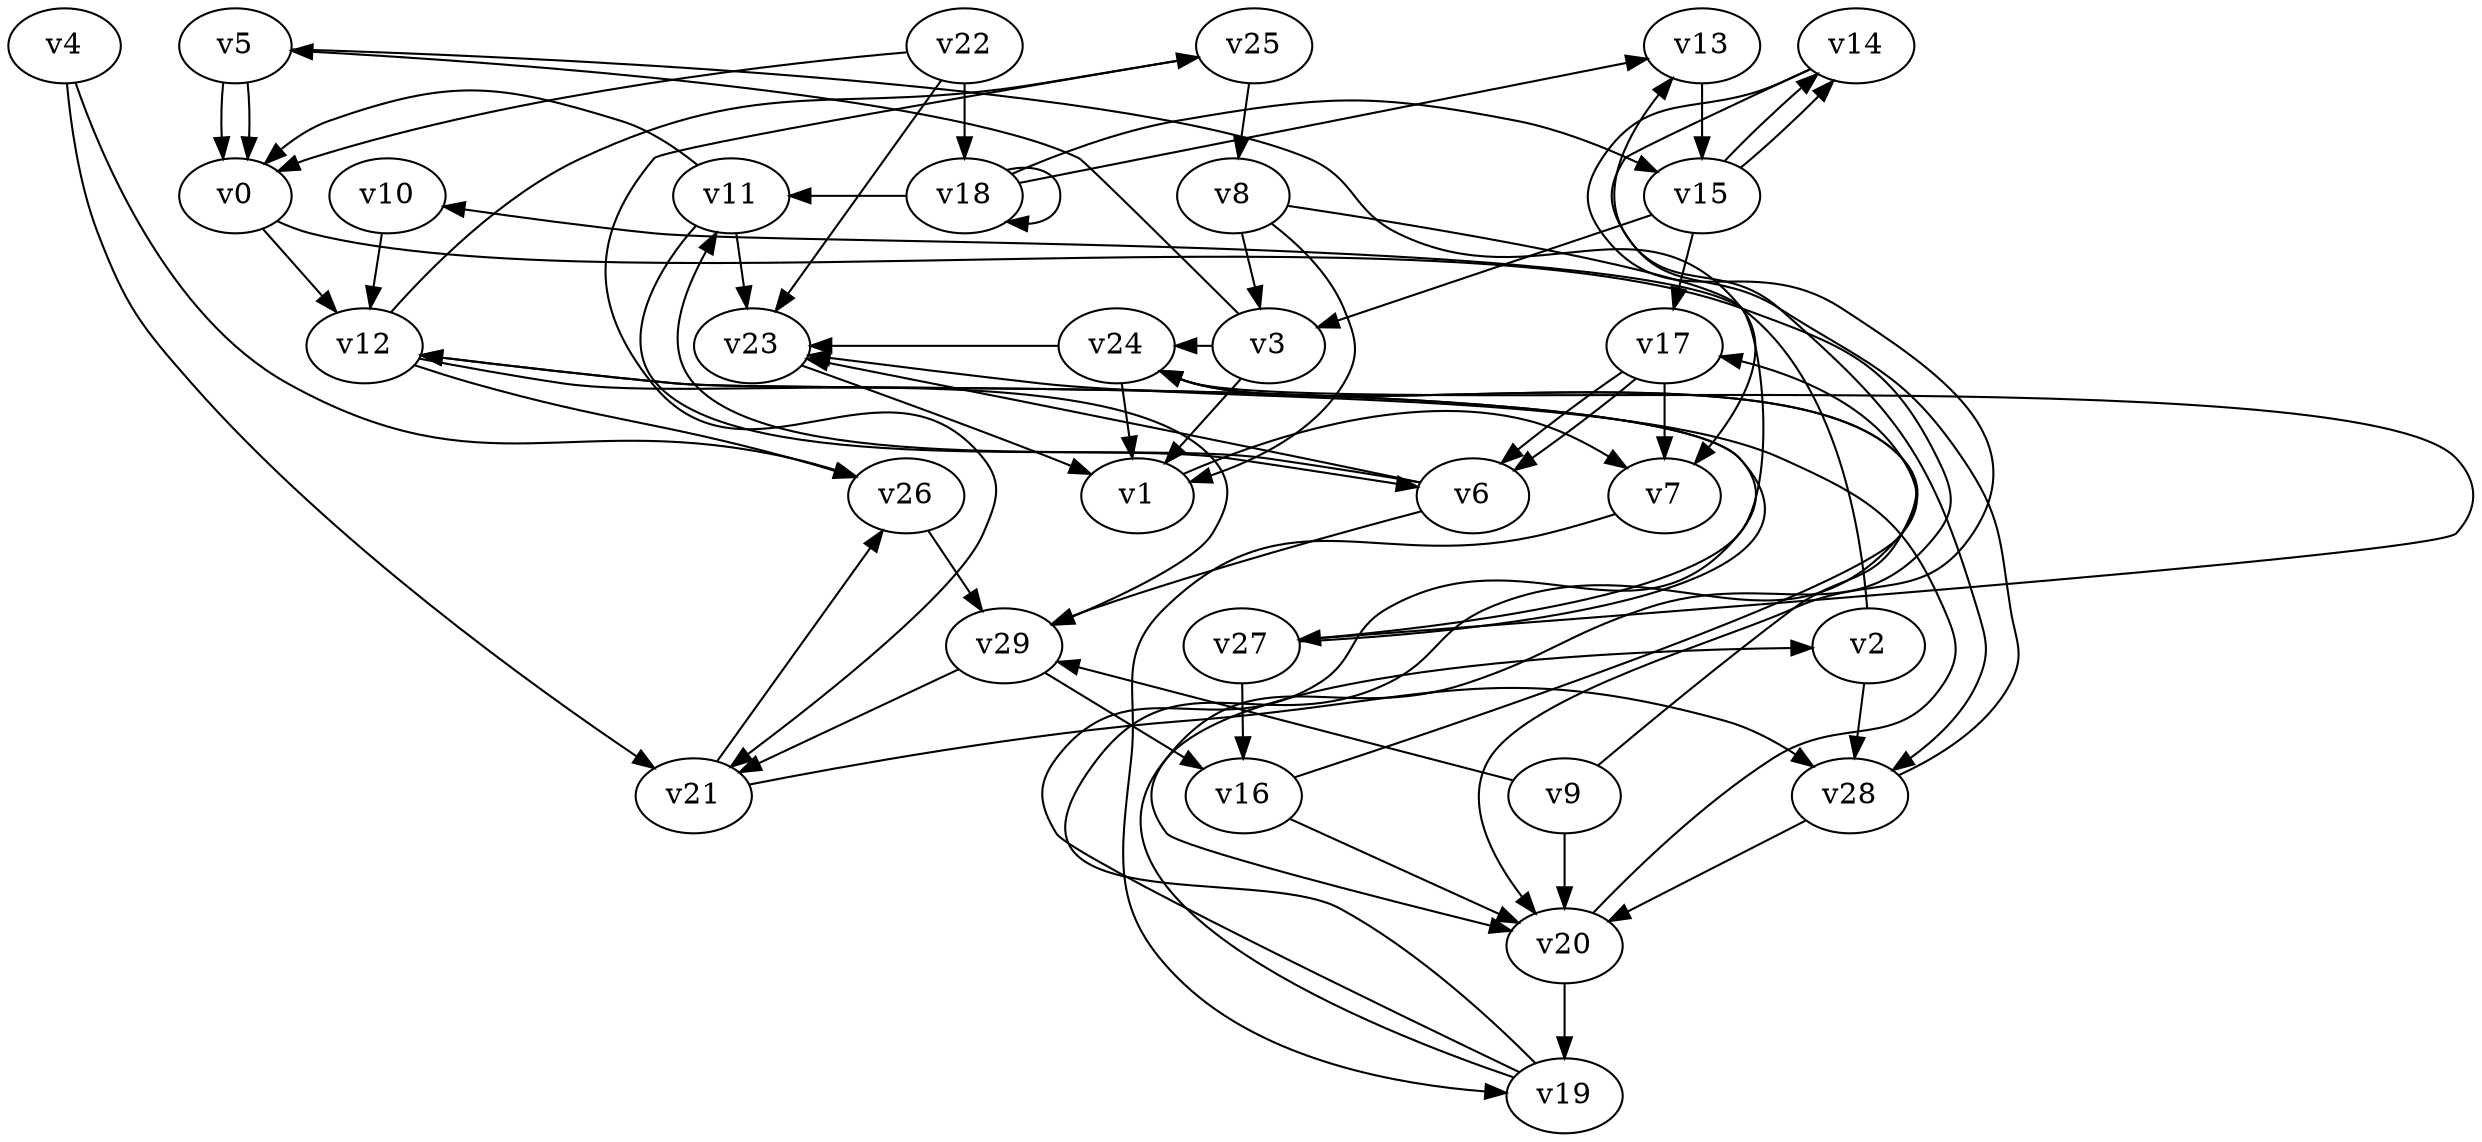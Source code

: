 // Benchmark game 31 - 30 vertices
digraph G {
    v0 [name="v0", player=0];
    v1 [name="v1", player=1];
    v2 [name="v2", player=1, target=1];
    v3 [name="v3", player=0];
    v4 [name="v4", player=0];
    v5 [name="v5", player=0, target=1];
    v6 [name="v6", player=0];
    v7 [name="v7", player=0];
    v8 [name="v8", player=1];
    v9 [name="v9", player=0];
    v10 [name="v10", player=1];
    v11 [name="v11", player=1];
    v12 [name="v12", player=1];
    v13 [name="v13", player=0, target=1];
    v14 [name="v14", player=0];
    v15 [name="v15", player=1];
    v16 [name="v16", player=0, target=1];
    v17 [name="v17", player=1];
    v18 [name="v18", player=1];
    v19 [name="v19", player=0];
    v20 [name="v20", player=0];
    v21 [name="v21", player=0];
    v22 [name="v22", player=1];
    v23 [name="v23", player=0];
    v24 [name="v24", player=1];
    v25 [name="v25", player=1, target=1];
    v26 [name="v26", player=1];
    v27 [name="v27", player=0];
    v28 [name="v28", player=1];
    v29 [name="v29", player=0];

    v0 -> v12;
    v1 -> v7 [constraint="time <= 15"];
    v2 -> v10 [constraint="time == 6"];
    v3 -> v24 [constraint="time % 5 == 4"];
    v4 -> v26 [constraint="time >= 11"];
    v5 -> v0;
    v6 -> v11 [constraint="time == 20"];
    v7 -> v19 [constraint="time <= 12"];
    v8 -> v1 [constraint="time % 4 == 3"];
    v9 -> v29 [constraint="time >= 2"];
    v10 -> v12;
    v11 -> v23;
    v12 -> v29 [constraint="time % 4 == 3"];
    v13 -> v15;
    v14 -> v28 [constraint="time % 4 == 0"];
    v15 -> v3;
    v16 -> v24 [constraint="time % 2 == 0"];
    v17 -> v6 [constraint="time % 3 == 2"];
    v18 -> v13 [constraint="time >= 4"];
    v19 -> v17 [constraint="time >= 15"];
    v20 -> v23 [constraint="time >= 11"];
    v21 -> v26 [constraint="time <= 9"];
    v22 -> v0 [constraint="time == 10"];
    v23 -> v1;
    v24 -> v1;
    v25 -> v8 [constraint="time % 6 == 1"];
    v26 -> v29;
    v27 -> v12 [constraint="time == 12"];
    v28 -> v13 [constraint="time == 12"];
    v29 -> v21;
    v0 -> v20 [constraint="time >= 2"];
    v24 -> v23 [constraint="time % 2 == 1"];
    v29 -> v16;
    v25 -> v21 [constraint="time == 2"];
    v9 -> v24 [constraint="time <= 17"];
    v12 -> v26 [constraint="time % 5 == 1"];
    v17 -> v7;
    v12 -> v25 [constraint="time >= 9"];
    v9 -> v20;
    v21 -> v28 [constraint="time <= 25"];
    v11 -> v0 [constraint="time % 6 == 1"];
    v3 -> v1;
    v19 -> v12 [constraint="time % 2 == 1"];
    v6 -> v23 [constraint="time >= 12"];
    v11 -> v6 [constraint="time == 20"];
    v27 -> v16;
    v5 -> v7 [constraint="time % 4 == 1"];
    v3 -> v5 [constraint="time % 6 == 0"];
    v27 -> v24 [constraint="time <= 22"];
    v14 -> v20 [constraint="time % 4 == 0"];
    v8 -> v3;
    v18 -> v15 [constraint="(time % 4 == 0) || (time % 3 == 1)"];
    v19 -> v2 [constraint="time <= 15"];
    v15 -> v14 [constraint="time == 9"];
    v22 -> v18;
    v18 -> v11 [constraint="time >= 7"];
    v5 -> v0 [constraint="time == 7"];
    v22 -> v23 [constraint="time % 4 == 2"];
    v4 -> v21 [constraint="time >= 15"];
    v15 -> v14 [constraint="time == 9"];
    v15 -> v17;
    v20 -> v19;
    v8 -> v27 [constraint="time >= 15"];
    v17 -> v6;
    v28 -> v20;
    v2 -> v28;
    v16 -> v20;
    v18 -> v18 [constraint="time == 18"];
    v6 -> v29;
}
